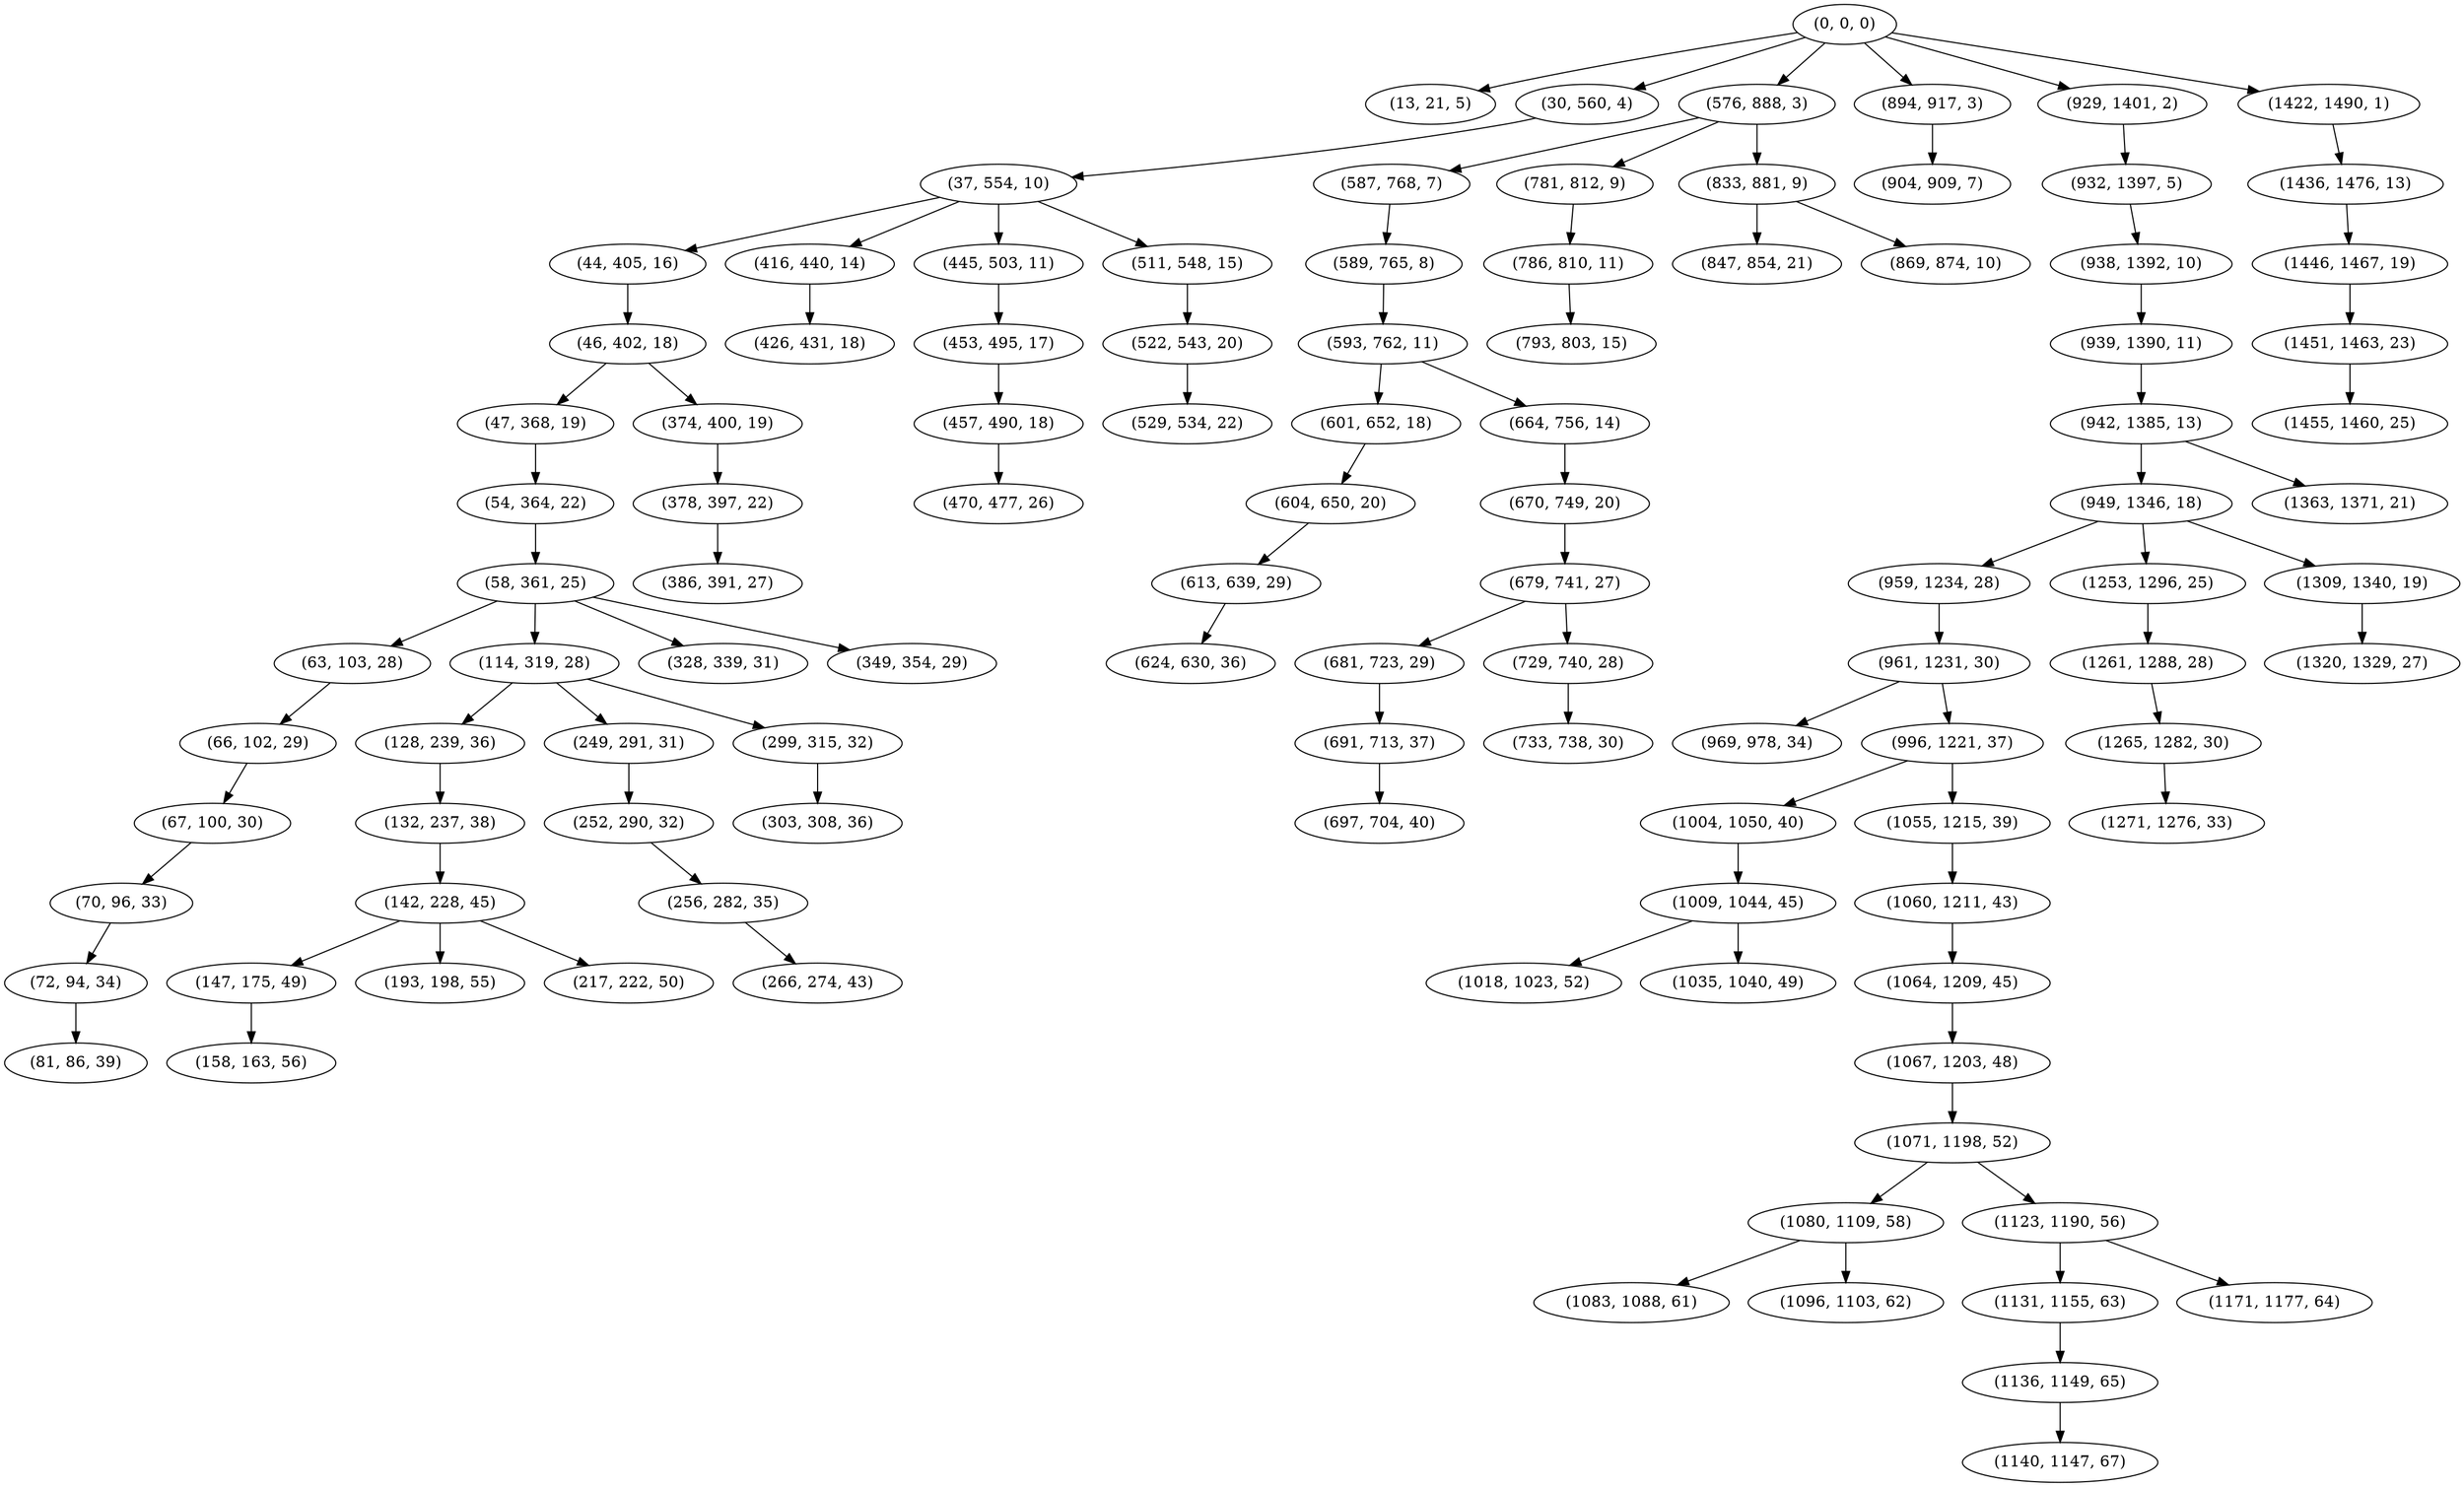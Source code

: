 digraph tree {
    "(0, 0, 0)";
    "(13, 21, 5)";
    "(30, 560, 4)";
    "(37, 554, 10)";
    "(44, 405, 16)";
    "(46, 402, 18)";
    "(47, 368, 19)";
    "(54, 364, 22)";
    "(58, 361, 25)";
    "(63, 103, 28)";
    "(66, 102, 29)";
    "(67, 100, 30)";
    "(70, 96, 33)";
    "(72, 94, 34)";
    "(81, 86, 39)";
    "(114, 319, 28)";
    "(128, 239, 36)";
    "(132, 237, 38)";
    "(142, 228, 45)";
    "(147, 175, 49)";
    "(158, 163, 56)";
    "(193, 198, 55)";
    "(217, 222, 50)";
    "(249, 291, 31)";
    "(252, 290, 32)";
    "(256, 282, 35)";
    "(266, 274, 43)";
    "(299, 315, 32)";
    "(303, 308, 36)";
    "(328, 339, 31)";
    "(349, 354, 29)";
    "(374, 400, 19)";
    "(378, 397, 22)";
    "(386, 391, 27)";
    "(416, 440, 14)";
    "(426, 431, 18)";
    "(445, 503, 11)";
    "(453, 495, 17)";
    "(457, 490, 18)";
    "(470, 477, 26)";
    "(511, 548, 15)";
    "(522, 543, 20)";
    "(529, 534, 22)";
    "(576, 888, 3)";
    "(587, 768, 7)";
    "(589, 765, 8)";
    "(593, 762, 11)";
    "(601, 652, 18)";
    "(604, 650, 20)";
    "(613, 639, 29)";
    "(624, 630, 36)";
    "(664, 756, 14)";
    "(670, 749, 20)";
    "(679, 741, 27)";
    "(681, 723, 29)";
    "(691, 713, 37)";
    "(697, 704, 40)";
    "(729, 740, 28)";
    "(733, 738, 30)";
    "(781, 812, 9)";
    "(786, 810, 11)";
    "(793, 803, 15)";
    "(833, 881, 9)";
    "(847, 854, 21)";
    "(869, 874, 10)";
    "(894, 917, 3)";
    "(904, 909, 7)";
    "(929, 1401, 2)";
    "(932, 1397, 5)";
    "(938, 1392, 10)";
    "(939, 1390, 11)";
    "(942, 1385, 13)";
    "(949, 1346, 18)";
    "(959, 1234, 28)";
    "(961, 1231, 30)";
    "(969, 978, 34)";
    "(996, 1221, 37)";
    "(1004, 1050, 40)";
    "(1009, 1044, 45)";
    "(1018, 1023, 52)";
    "(1035, 1040, 49)";
    "(1055, 1215, 39)";
    "(1060, 1211, 43)";
    "(1064, 1209, 45)";
    "(1067, 1203, 48)";
    "(1071, 1198, 52)";
    "(1080, 1109, 58)";
    "(1083, 1088, 61)";
    "(1096, 1103, 62)";
    "(1123, 1190, 56)";
    "(1131, 1155, 63)";
    "(1136, 1149, 65)";
    "(1140, 1147, 67)";
    "(1171, 1177, 64)";
    "(1253, 1296, 25)";
    "(1261, 1288, 28)";
    "(1265, 1282, 30)";
    "(1271, 1276, 33)";
    "(1309, 1340, 19)";
    "(1320, 1329, 27)";
    "(1363, 1371, 21)";
    "(1422, 1490, 1)";
    "(1436, 1476, 13)";
    "(1446, 1467, 19)";
    "(1451, 1463, 23)";
    "(1455, 1460, 25)";
    "(0, 0, 0)" -> "(13, 21, 5)";
    "(0, 0, 0)" -> "(30, 560, 4)";
    "(0, 0, 0)" -> "(576, 888, 3)";
    "(0, 0, 0)" -> "(894, 917, 3)";
    "(0, 0, 0)" -> "(929, 1401, 2)";
    "(0, 0, 0)" -> "(1422, 1490, 1)";
    "(30, 560, 4)" -> "(37, 554, 10)";
    "(37, 554, 10)" -> "(44, 405, 16)";
    "(37, 554, 10)" -> "(416, 440, 14)";
    "(37, 554, 10)" -> "(445, 503, 11)";
    "(37, 554, 10)" -> "(511, 548, 15)";
    "(44, 405, 16)" -> "(46, 402, 18)";
    "(46, 402, 18)" -> "(47, 368, 19)";
    "(46, 402, 18)" -> "(374, 400, 19)";
    "(47, 368, 19)" -> "(54, 364, 22)";
    "(54, 364, 22)" -> "(58, 361, 25)";
    "(58, 361, 25)" -> "(63, 103, 28)";
    "(58, 361, 25)" -> "(114, 319, 28)";
    "(58, 361, 25)" -> "(328, 339, 31)";
    "(58, 361, 25)" -> "(349, 354, 29)";
    "(63, 103, 28)" -> "(66, 102, 29)";
    "(66, 102, 29)" -> "(67, 100, 30)";
    "(67, 100, 30)" -> "(70, 96, 33)";
    "(70, 96, 33)" -> "(72, 94, 34)";
    "(72, 94, 34)" -> "(81, 86, 39)";
    "(114, 319, 28)" -> "(128, 239, 36)";
    "(114, 319, 28)" -> "(249, 291, 31)";
    "(114, 319, 28)" -> "(299, 315, 32)";
    "(128, 239, 36)" -> "(132, 237, 38)";
    "(132, 237, 38)" -> "(142, 228, 45)";
    "(142, 228, 45)" -> "(147, 175, 49)";
    "(142, 228, 45)" -> "(193, 198, 55)";
    "(142, 228, 45)" -> "(217, 222, 50)";
    "(147, 175, 49)" -> "(158, 163, 56)";
    "(249, 291, 31)" -> "(252, 290, 32)";
    "(252, 290, 32)" -> "(256, 282, 35)";
    "(256, 282, 35)" -> "(266, 274, 43)";
    "(299, 315, 32)" -> "(303, 308, 36)";
    "(374, 400, 19)" -> "(378, 397, 22)";
    "(378, 397, 22)" -> "(386, 391, 27)";
    "(416, 440, 14)" -> "(426, 431, 18)";
    "(445, 503, 11)" -> "(453, 495, 17)";
    "(453, 495, 17)" -> "(457, 490, 18)";
    "(457, 490, 18)" -> "(470, 477, 26)";
    "(511, 548, 15)" -> "(522, 543, 20)";
    "(522, 543, 20)" -> "(529, 534, 22)";
    "(576, 888, 3)" -> "(587, 768, 7)";
    "(576, 888, 3)" -> "(781, 812, 9)";
    "(576, 888, 3)" -> "(833, 881, 9)";
    "(587, 768, 7)" -> "(589, 765, 8)";
    "(589, 765, 8)" -> "(593, 762, 11)";
    "(593, 762, 11)" -> "(601, 652, 18)";
    "(593, 762, 11)" -> "(664, 756, 14)";
    "(601, 652, 18)" -> "(604, 650, 20)";
    "(604, 650, 20)" -> "(613, 639, 29)";
    "(613, 639, 29)" -> "(624, 630, 36)";
    "(664, 756, 14)" -> "(670, 749, 20)";
    "(670, 749, 20)" -> "(679, 741, 27)";
    "(679, 741, 27)" -> "(681, 723, 29)";
    "(679, 741, 27)" -> "(729, 740, 28)";
    "(681, 723, 29)" -> "(691, 713, 37)";
    "(691, 713, 37)" -> "(697, 704, 40)";
    "(729, 740, 28)" -> "(733, 738, 30)";
    "(781, 812, 9)" -> "(786, 810, 11)";
    "(786, 810, 11)" -> "(793, 803, 15)";
    "(833, 881, 9)" -> "(847, 854, 21)";
    "(833, 881, 9)" -> "(869, 874, 10)";
    "(894, 917, 3)" -> "(904, 909, 7)";
    "(929, 1401, 2)" -> "(932, 1397, 5)";
    "(932, 1397, 5)" -> "(938, 1392, 10)";
    "(938, 1392, 10)" -> "(939, 1390, 11)";
    "(939, 1390, 11)" -> "(942, 1385, 13)";
    "(942, 1385, 13)" -> "(949, 1346, 18)";
    "(942, 1385, 13)" -> "(1363, 1371, 21)";
    "(949, 1346, 18)" -> "(959, 1234, 28)";
    "(949, 1346, 18)" -> "(1253, 1296, 25)";
    "(949, 1346, 18)" -> "(1309, 1340, 19)";
    "(959, 1234, 28)" -> "(961, 1231, 30)";
    "(961, 1231, 30)" -> "(969, 978, 34)";
    "(961, 1231, 30)" -> "(996, 1221, 37)";
    "(996, 1221, 37)" -> "(1004, 1050, 40)";
    "(996, 1221, 37)" -> "(1055, 1215, 39)";
    "(1004, 1050, 40)" -> "(1009, 1044, 45)";
    "(1009, 1044, 45)" -> "(1018, 1023, 52)";
    "(1009, 1044, 45)" -> "(1035, 1040, 49)";
    "(1055, 1215, 39)" -> "(1060, 1211, 43)";
    "(1060, 1211, 43)" -> "(1064, 1209, 45)";
    "(1064, 1209, 45)" -> "(1067, 1203, 48)";
    "(1067, 1203, 48)" -> "(1071, 1198, 52)";
    "(1071, 1198, 52)" -> "(1080, 1109, 58)";
    "(1071, 1198, 52)" -> "(1123, 1190, 56)";
    "(1080, 1109, 58)" -> "(1083, 1088, 61)";
    "(1080, 1109, 58)" -> "(1096, 1103, 62)";
    "(1123, 1190, 56)" -> "(1131, 1155, 63)";
    "(1123, 1190, 56)" -> "(1171, 1177, 64)";
    "(1131, 1155, 63)" -> "(1136, 1149, 65)";
    "(1136, 1149, 65)" -> "(1140, 1147, 67)";
    "(1253, 1296, 25)" -> "(1261, 1288, 28)";
    "(1261, 1288, 28)" -> "(1265, 1282, 30)";
    "(1265, 1282, 30)" -> "(1271, 1276, 33)";
    "(1309, 1340, 19)" -> "(1320, 1329, 27)";
    "(1422, 1490, 1)" -> "(1436, 1476, 13)";
    "(1436, 1476, 13)" -> "(1446, 1467, 19)";
    "(1446, 1467, 19)" -> "(1451, 1463, 23)";
    "(1451, 1463, 23)" -> "(1455, 1460, 25)";
}
